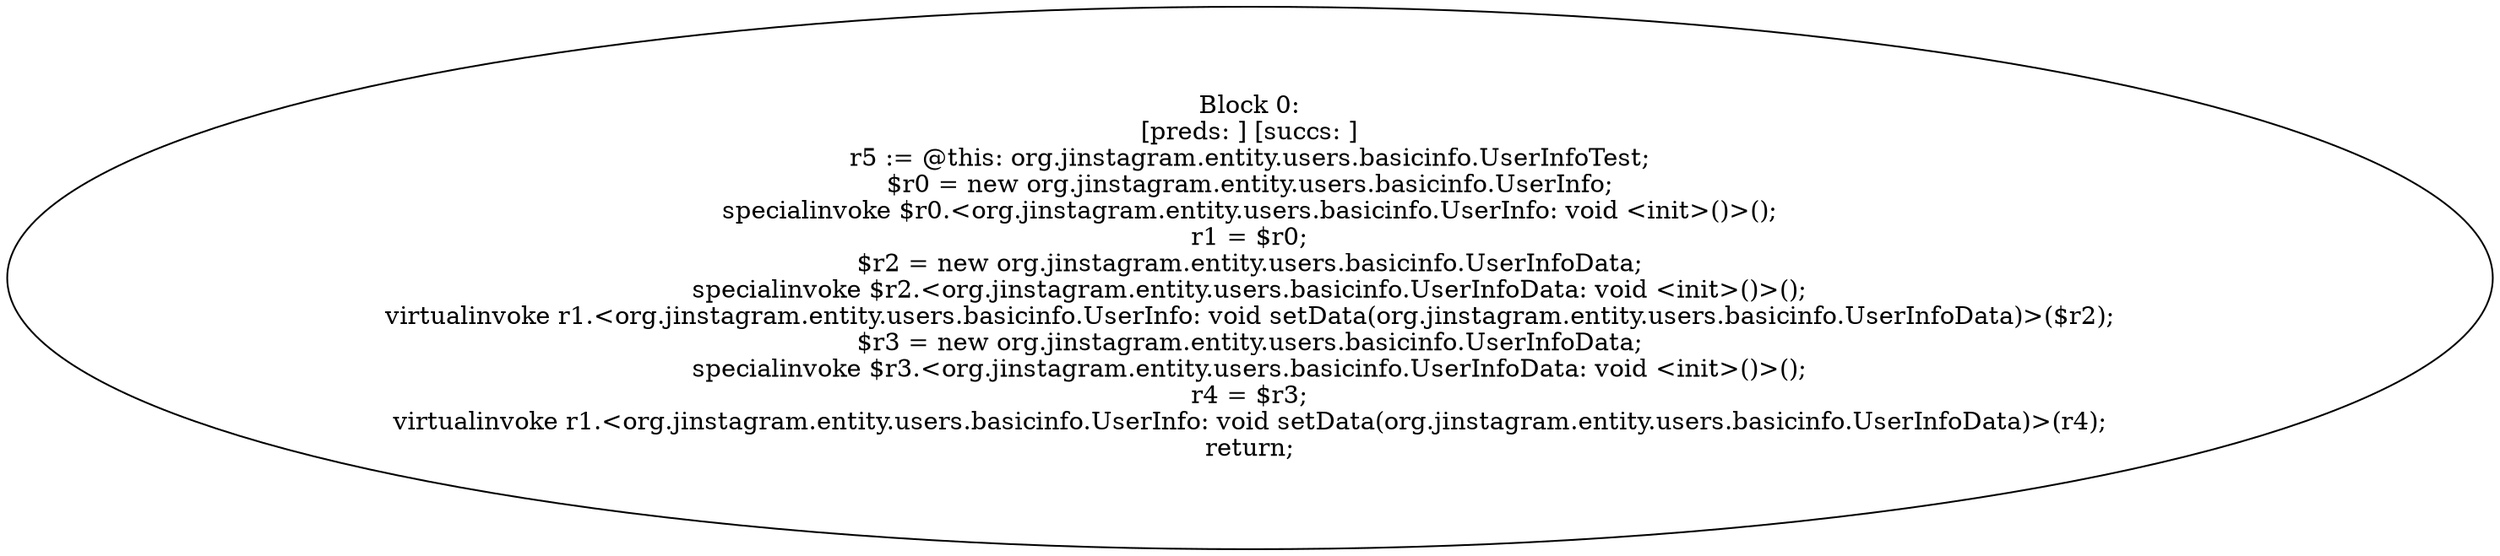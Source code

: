 digraph "unitGraph" {
    "Block 0:
[preds: ] [succs: ]
r5 := @this: org.jinstagram.entity.users.basicinfo.UserInfoTest;
$r0 = new org.jinstagram.entity.users.basicinfo.UserInfo;
specialinvoke $r0.<org.jinstagram.entity.users.basicinfo.UserInfo: void <init>()>();
r1 = $r0;
$r2 = new org.jinstagram.entity.users.basicinfo.UserInfoData;
specialinvoke $r2.<org.jinstagram.entity.users.basicinfo.UserInfoData: void <init>()>();
virtualinvoke r1.<org.jinstagram.entity.users.basicinfo.UserInfo: void setData(org.jinstagram.entity.users.basicinfo.UserInfoData)>($r2);
$r3 = new org.jinstagram.entity.users.basicinfo.UserInfoData;
specialinvoke $r3.<org.jinstagram.entity.users.basicinfo.UserInfoData: void <init>()>();
r4 = $r3;
virtualinvoke r1.<org.jinstagram.entity.users.basicinfo.UserInfo: void setData(org.jinstagram.entity.users.basicinfo.UserInfoData)>(r4);
return;
"
}
